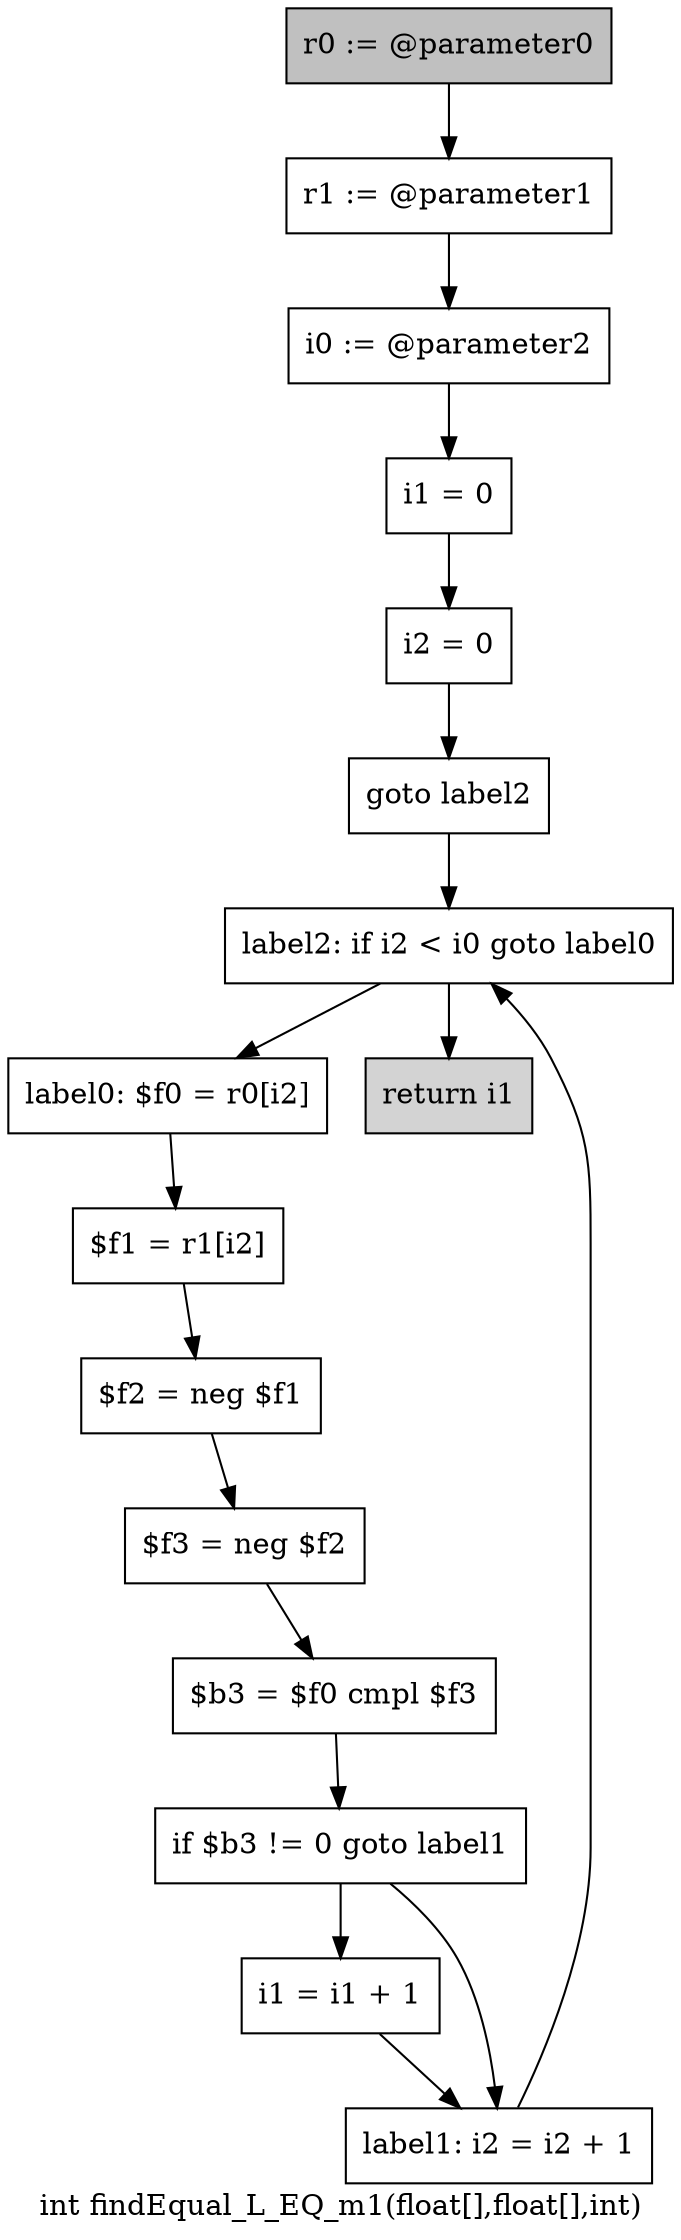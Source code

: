 digraph "int findEqual_L_EQ_m1(float[],float[],int)" {
    label="int findEqual_L_EQ_m1(float[],float[],int)";
    node [shape=box];
    "0" [style=filled,fillcolor=gray,label="r0 := @parameter0",];
    "1" [label="r1 := @parameter1",];
    "0"->"1";
    "2" [label="i0 := @parameter2",];
    "1"->"2";
    "3" [label="i1 = 0",];
    "2"->"3";
    "4" [label="i2 = 0",];
    "3"->"4";
    "5" [label="goto label2",];
    "4"->"5";
    "14" [label="label2: if i2 < i0 goto label0",];
    "5"->"14";
    "6" [label="label0: $f0 = r0[i2]",];
    "7" [label="$f1 = r1[i2]",];
    "6"->"7";
    "8" [label="$f2 = neg $f1",];
    "7"->"8";
    "9" [label="$f3 = neg $f2",];
    "8"->"9";
    "10" [label="$b3 = $f0 cmpl $f3",];
    "9"->"10";
    "11" [label="if $b3 != 0 goto label1",];
    "10"->"11";
    "12" [label="i1 = i1 + 1",];
    "11"->"12";
    "13" [label="label1: i2 = i2 + 1",];
    "11"->"13";
    "12"->"13";
    "13"->"14";
    "14"->"6";
    "15" [style=filled,fillcolor=lightgray,label="return i1",];
    "14"->"15";
}
